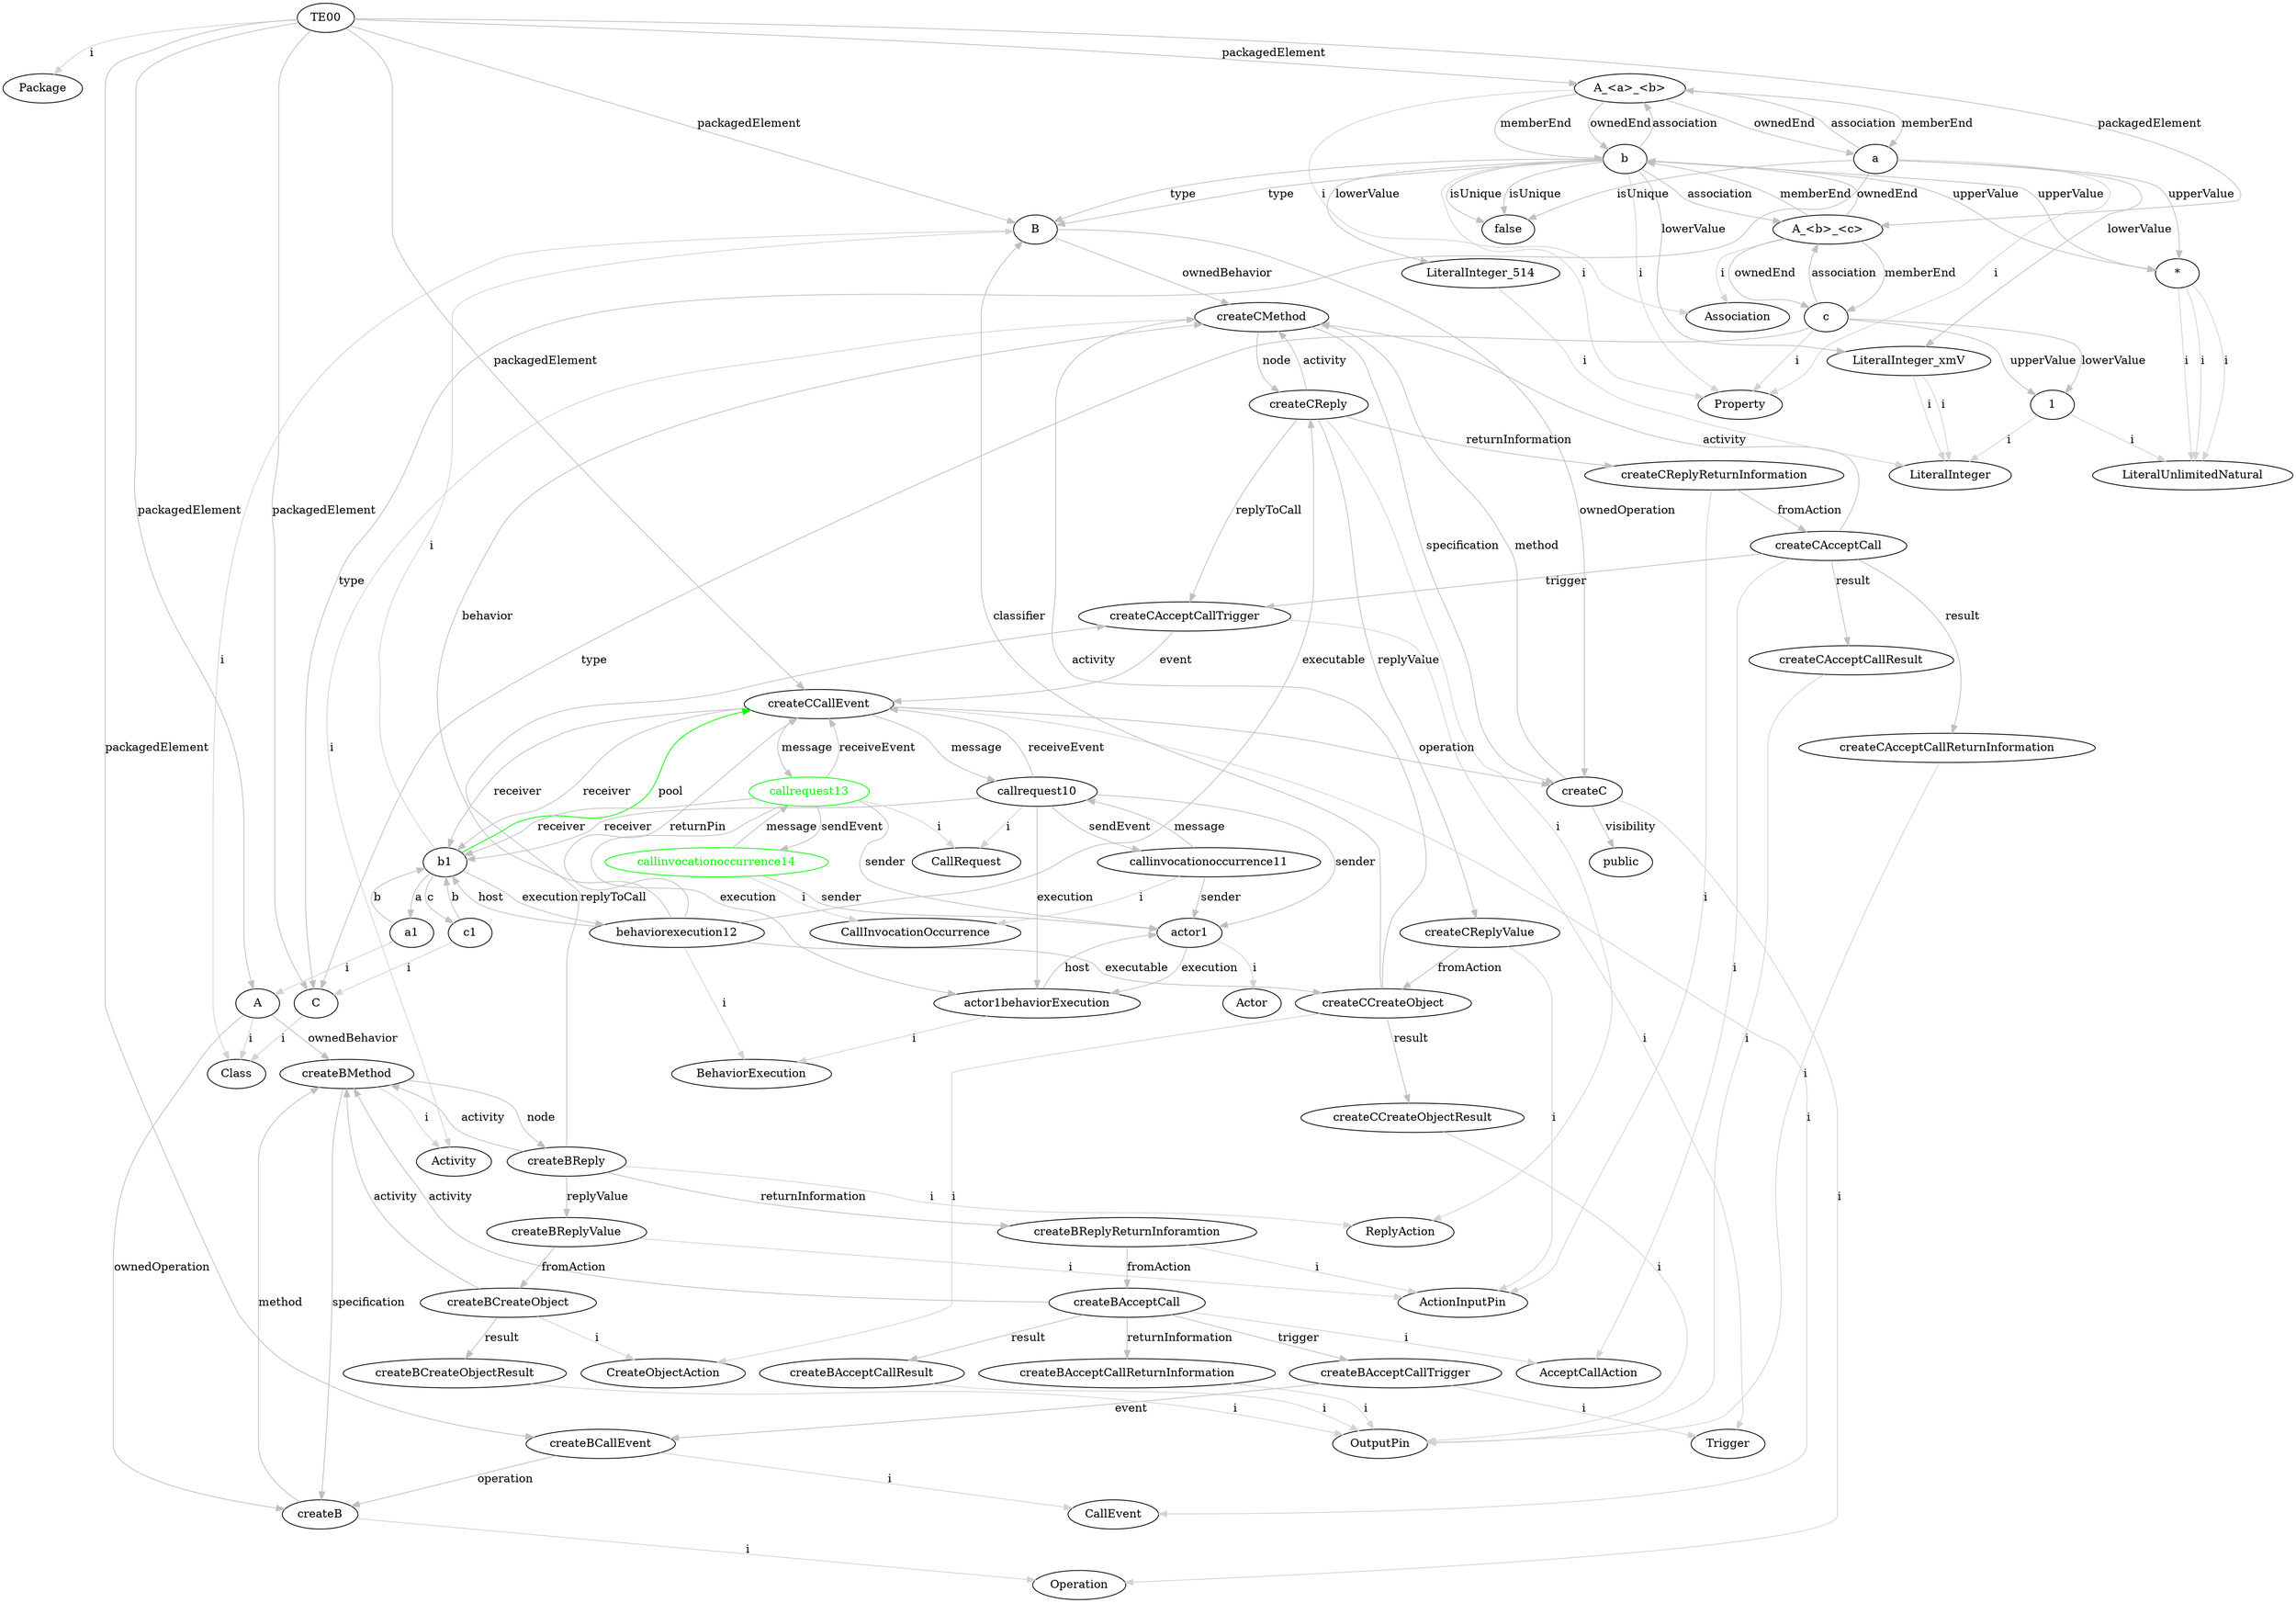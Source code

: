 digraph umlMetamodel {
	"TE00" -> "Package" [label="i", color="lightgrey"]
	"TE00" -> "C" [label="packagedElement", color="grey"]
	"C" -> "Class" [label="i", color="lightgrey"]
	"TE00" -> "B" [label="packagedElement", color="grey"]
	"B" -> "Class" [label="i", color="lightgrey"]
	"B" -> "createCMethod" [label="ownedBehavior", color="grey"]
	"createCMethod" -> "Activity" [label="i", color="lightgrey"]
	"createCMethod" -> "createC" [label="specification", color="grey"]
	"createCMethod" -> "createCReply" [label="node", color="grey"]
	"createCReply" -> "createCMethod" [label="activity", color="grey"]
	"createCReply" -> "ReplyAction" [label="i", color="lightgrey"]
	"createCReply" -> "createCAcceptCallTrigger" [label="replyToCall", color="grey"]
	"createCReply" -> "createCReplyReturnInformation" [label="returnInformation", color="grey"]
	"createCReplyReturnInformation" -> "ActionInputPin" [label="i", color="lightgrey"]
	"createCReplyReturnInformation" -> "createCAcceptCall" [label="fromAction", color="grey"]
	"createCAcceptCall" -> "createCMethod" [label="activity", color="grey"]
	"createCAcceptCall" -> "AcceptCallAction" [label="i", color="lightgrey"]
	"createCAcceptCall" -> "createCAcceptCallResult" [label="result", color="grey"]
	"createCAcceptCallResult" -> "OutputPin" [label="i", color="lightgrey"]
	"createCAcceptCall" -> "createCAcceptCallReturnInformation" [label="result", color="grey"]
	"createCAcceptCallReturnInformation" -> "OutputPin" [label="i", color="lightgrey"]
	"createCAcceptCall" -> "createCAcceptCallTrigger" [label="trigger", color="grey"]
	"createCAcceptCallTrigger" -> "Trigger" [label="i", color="lightgrey"]
	"createCAcceptCallTrigger" -> "createCCallEvent" [label="event", color="grey"]
	"createCReply" -> "createCReplyValue" [label="replyValue", color="grey"]
	"createCReplyValue" -> "ActionInputPin" [label="i", color="lightgrey"]
	"createCReplyValue" -> "createCCreateObject" [label="fromAction", color="grey"]
	"createCCreateObject" -> "createCMethod" [label="activity", color="grey"]
	"createCCreateObject" -> "CreateObjectAction" [label="i", color="lightgrey"]
	"createCCreateObject" -> "B" [label="classifier", color="grey"]
	"createCCreateObject" -> "createCCreateObjectResult" [label="result", color="grey"]
	"createCCreateObjectResult" -> "OutputPin" [label="i", color="lightgrey"]
	"B" -> "createC" [label="ownedOperation", color="grey"]
	"createC" -> "Operation" [label="i", color="lightgrey"]
	"createC" -> "public" [label="visibility", color="grey"]
	"createC" -> "createCMethod" [label="method", color="grey"]
	"TE00" -> "A" [label="packagedElement", color="grey"]
	"A" -> "Class" [label="i", color="lightgrey"]
	"A" -> "createBMethod" [label="ownedBehavior", color="grey"]
	"createBMethod" -> "Activity" [label="i", color="lightgrey"]
	"createBMethod" -> "createB" [label="specification", color="grey"]
	"createBMethod" -> "createBReply" [label="node", color="grey"]
	"createBReply" -> "createBMethod" [label="activity", color="grey"]
	"createBReply" -> "ReplyAction" [label="i", color="lightgrey"]
	"createBReply" -> "createCAcceptCallTrigger" [label="replyToCall", color="grey"]
	"createBReply" -> "createBReplyReturnInforamtion" [label="returnInformation", color="grey"]
	"createBReplyReturnInforamtion" -> "ActionInputPin" [label="i", color="lightgrey"]
	"createBReplyReturnInforamtion" -> "createBAcceptCall" [label="fromAction", color="grey"]
	"createBAcceptCall" -> "createBMethod" [label="activity", color="grey"]
	"createBAcceptCall" -> "AcceptCallAction" [label="i", color="lightgrey"]
	"createBAcceptCall" -> "createBAcceptCallResult" [label="result", color="grey"]
	"createBAcceptCallResult" -> "OutputPin" [label="i", color="lightgrey"]
	"createBAcceptCall" -> "createBAcceptCallTrigger" [label="trigger", color="grey"]
	"createBAcceptCallTrigger" -> "Trigger" [label="i", color="lightgrey"]
	"createBAcceptCallTrigger" -> "createBCallEvent" [label="event", color="grey"]
	"createBAcceptCall" -> "createBAcceptCallReturnInformation" [label="returnInformation", color="grey"]
	"createBAcceptCallReturnInformation" -> "OutputPin" [label="i", color="lightgrey"]
	"createBReply" -> "createBReplyValue" [label="replyValue", color="grey"]
	"createBReplyValue" -> "ActionInputPin" [label="i", color="lightgrey"]
	"createBReplyValue" -> "createBCreateObject" [label="fromAction", color="grey"]
	"createBCreateObject" -> "createBMethod" [label="activity", color="grey"]
	"createBCreateObject" -> "CreateObjectAction" [label="i", color="lightgrey"]
	"createBCreateObject" -> "createBCreateObjectResult" [label="result", color="grey"]
	"createBCreateObjectResult" -> "OutputPin" [label="i", color="lightgrey"]
	"A" -> "createB" [label="ownedOperation", color="grey"]
	"createB" -> "Operation" [label="i", color="lightgrey"]
	"createB" -> "createBMethod" [label="method", color="grey"]
	"TE00" -> "A_<a>_<b>" [label="packagedElement", color="grey"]
	"A_<a>_<b>" -> "Association" [label="i", color="lightgrey"]
	"A_<a>_<b>" -> "a" [label="memberEnd", color="grey"]
	"A_<a>_<b>" -> "b" [label="memberEnd", color="grey"]
	"A_<a>_<b>" -> "a" [label="ownedEnd", color="grey"]
	"a" -> "Property" [label="i", color="lightgrey"]
	"a" -> "C" [label="type", color="grey"]
	"a" -> "false" [label="isUnique", color="grey"]
	"a" -> "A_<a>_<b>" [label="association", color="grey"]
	"a" -> "*" [label="upperValue", color="grey"]
	"*" -> "LiteralUnlimitedNatural" [label="i", color="lightgrey"]
	"a" -> "LiteralInteger_xmV" [label="lowerValue", color="grey"]
	"LiteralInteger_xmV" -> "LiteralInteger" [label="i", color="lightgrey"]
	"A_<a>_<b>" -> "b" [label="ownedEnd", color="grey"]
	"b" -> "Property" [label="i", color="lightgrey"]
	"b" -> "B" [label="type", color="grey"]
	"b" -> "false" [label="isUnique", color="grey"]
	"b" -> "A_<a>_<b>" [label="association", color="grey"]
	"b" -> "*" [label="upperValue", color="grey"]
	"*" -> "LiteralUnlimitedNatural" [label="i", color="lightgrey"]
	"b" -> "LiteralInteger_xmV" [label="lowerValue", color="grey"]
	"LiteralInteger_xmV" -> "LiteralInteger" [label="i", color="lightgrey"]
	"TE00" -> "A_<b>_<c>" [label="packagedElement", color="grey"]
	"A_<b>_<c>" -> "Association" [label="i", color="lightgrey"]
	"A_<b>_<c>" -> "b" [label="memberEnd", color="grey"]
	"A_<b>_<c>" -> "c" [label="memberEnd", color="grey"]
	"A_<b>_<c>" -> "b" [label="ownedEnd", color="grey"]
	"b" -> "Property" [label="i", color="lightgrey"]
	"b" -> "B" [label="type", color="grey"]
	"b" -> "false" [label="isUnique", color="grey"]
	"b" -> "A_<b>_<c>" [label="association", color="grey"]
	"b" -> "*" [label="upperValue", color="grey"]
	"*" -> "LiteralUnlimitedNatural" [label="i", color="lightgrey"]
	"b" -> "LiteralInteger_514" [label="lowerValue", color="grey"]
	"LiteralInteger_514" -> "LiteralInteger" [label="i", color="lightgrey"]
	"A_<b>_<c>" -> "c" [label="ownedEnd", color="grey"]
	"c" -> "Property" [label="i", color="lightgrey"]
	"c" -> "C" [label="type", color="grey"]
	"c" -> "A_<b>_<c>" [label="association", color="grey"]
	"c" -> "1" [label="upperValue", color="grey"]
	"1" -> "LiteralUnlimitedNatural" [label="i", color="lightgrey"]
	"c" -> "1" [label="lowerValue", color="grey"]
	"1" -> "LiteralInteger" [label="i", color="lightgrey"]
	"TE00" -> "createBCallEvent" [label="packagedElement", color="grey"]
	"createBCallEvent" -> "CallEvent" [label="i", color="lightgrey"]
	"createBCallEvent" -> "createB" [label="operation", color="grey"]
	"TE00" -> "createCCallEvent" [label="packagedElement", color="grey"]
	"createCCallEvent" -> "CallEvent" [label="i", color="lightgrey"]
	"createCCallEvent" -> "createC" [label="operation", color="grey"]
	"a1" -> "A" [label="i", color="lightgrey"]
	"b1" -> "B" [label="i", color="lightgrey"]
	"c1" -> "C" [label="i", color="lightgrey"]
	"a1" -> "b1" [label="b", color="grey"]
	"b1" -> "a1" [label="a", color="grey"]
	"b1" -> "c1" [label="c", color="grey"]
	"c1" -> "b1" [label="b", color="grey"]
	"actor1" -> "Actor" [label="i", color="lightgrey"]
	"actor1behaviorExecution" -> "BehaviorExecution" [label="i", color="lightgrey"]
	"actor1" -> "actor1behaviorExecution" [label="execution", color="grey"]
	"actor1behaviorExecution" -> "actor1" [label="host", color="grey"]
	"callrequest10" -> "CallRequest" [label="i", color="lightgrey"]
	"callrequest10" -> "actor1behaviorExecution" [label="execution", color="grey"]
	"callrequest10" -> "actor1" [label="sender", color="grey"]
	"callinvocationoccurrence11" -> "CallInvocationOccurrence" [label="i", color="lightgrey"]
	"callinvocationoccurrence11" -> "actor1" [label="sender", color="grey"]
	"callinvocationoccurrence11" -> "callrequest10" [label="message", color="grey"]
	"callrequest10" -> "callinvocationoccurrence11" [label="sendEvent", color="grey"]
	"callrequest10" -> "b1" [label="receiver", color="grey"]
	"callrequest10" -> "createCCallEvent" [label="receiveEvent", color="grey"]
	"createCCallEvent" -> "callrequest10" [label="message", color="grey"]
	"createCCallEvent" -> "b1" [label="receiver", color="grey"]
	"behaviorexecution12" -> "BehaviorExecution" [label="i", color="lightgrey"]
	"behaviorexecution12" -> "b1" [label="host", color="grey"]
	"b1" -> "behaviorexecution12" [label="execution", color="grey"]
	"behaviorexecution12" -> "createCMethod" [label="behavior", color="grey"]
	"behaviorexecution12" -> "createCCallEvent" [label="returnPin", color="grey"]
	"behaviorexecution12" -> "createCReply" [label="executable", color="grey"]
	"behaviorexecution12" -> "createCCreateObject" [label="executable", color="grey"]
	"callrequest13" -> "CallRequest" [label="i", color="lightgrey"]
	"callrequest13" [color="green", fontcolor="green"]
	"callrequest13" -> "actor1behaviorExecution" [label="execution", color="grey"]
	"callrequest13" [color="green", fontcolor="green"]
	"callrequest13" -> "actor1" [label="sender", color="grey"]
	"callrequest13" [color="green", fontcolor="green"]
	"callinvocationoccurrence14" -> "CallInvocationOccurrence" [label="i", color="lightgrey"]
	"callinvocationoccurrence14" [color="green", fontcolor="green"]
	"callinvocationoccurrence14" -> "actor1" [label="sender", color="grey"]
	"callinvocationoccurrence14" [color="green", fontcolor="green"]
	"callinvocationoccurrence14" -> "callrequest13" [label="message", color="grey"]
	"callinvocationoccurrence14" [color="green", fontcolor="green"]
	"callrequest13" [color="green", fontcolor="green"]
	"callrequest13" -> "callinvocationoccurrence14" [label="sendEvent", color="grey"]
	"callrequest13" [color="green", fontcolor="green"]
	"callinvocationoccurrence14" [color="green", fontcolor="green"]
	"callrequest13" -> "b1" [label="receiver", color="grey"]
	"callrequest13" [color="green", fontcolor="green"]
	"callrequest13" -> "createCCallEvent" [label="receiveEvent", color="grey"]
	"callrequest13" [color="green", fontcolor="green"]
	"createCCallEvent" -> "callrequest13" [label="message", color="grey"]
	"callrequest13" [color="green", fontcolor="green"]
	"createCCallEvent" -> "b1" [label="receiver", color="grey"]
	"b1" -> "createCCallEvent" [label="pool", color="green"]
}
